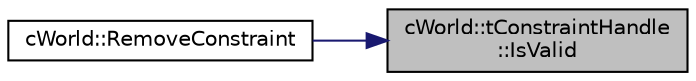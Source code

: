 digraph "cWorld::tConstraintHandle::IsValid"
{
 // LATEX_PDF_SIZE
  edge [fontname="Helvetica",fontsize="10",labelfontname="Helvetica",labelfontsize="10"];
  node [fontname="Helvetica",fontsize="10",shape=record];
  rankdir="RL";
  Node1 [label="cWorld::tConstraintHandle\l::IsValid",height=0.2,width=0.4,color="black", fillcolor="grey75", style="filled", fontcolor="black",tooltip=" "];
  Node1 -> Node2 [dir="back",color="midnightblue",fontsize="10",style="solid",fontname="Helvetica"];
  Node2 [label="cWorld::RemoveConstraint",height=0.2,width=0.4,color="black", fillcolor="white", style="filled",URL="$classc_world.html#a7afa2617c896be9d008c60633f3aa6e5",tooltip=" "];
}
